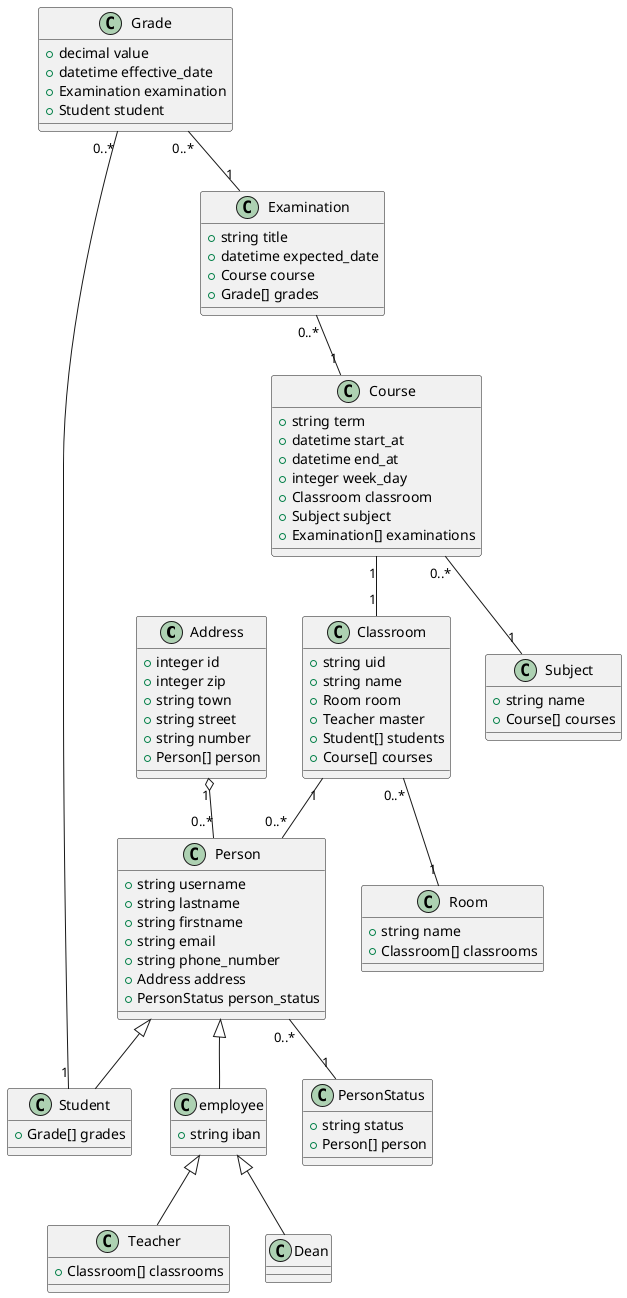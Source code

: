 @startuml

class Address {
  +integer id
  +integer zip
  +string town
  +string street
  +string number
  +Person[] person
}

class Person {
  +string username
  +string lastname
  +string firstname
  +string email
  +string phone_number
  +Address address
  +PersonStatus person_status
}

class Teacher {
  +Classroom[] classrooms
}

class Student {
  +Grade[] grades
}

class Dean {
}

class employee {
+string iban
}

class PersonStatus {
  +string status
  +Person[] person
}

class Classroom {
  +string uid
  +string name
  +Room room
  +Teacher master
  +Student[] students
  +Course[] courses
}

class Course {
  +string term
  +datetime start_at
  +datetime end_at
  +integer week_day
  +Classroom classroom
  +Subject subject
  +Examination[] examinations
}

class Subject {
  +string name
  +Course[] courses
}

class Examination {
  +string title
  +datetime expected_date
  +Course course
  +Grade[] grades
}

class Grade {
  +decimal value
  +datetime effective_date
  +Examination examination
  +Student student
}

class Room {
  +string name
  +Classroom[] classrooms
}


Address "1" o-- "0..*" Person
Person "0..*" -- "1" PersonStatus
Classroom "0..*" -- "1" Room
Classroom "1" -- "0..*" Person
Course "1" -- "1" Classroom
Course "0..*" -- "1" Subject
Examination "0..*" -- "1" Course
Grade "0..*" -- "1" Examination
Grade "0..*" -- "1" Student

Person <|-- employee
Person <|-- Student
employee <|-- Teacher
employee <|-- Dean

@enduml
